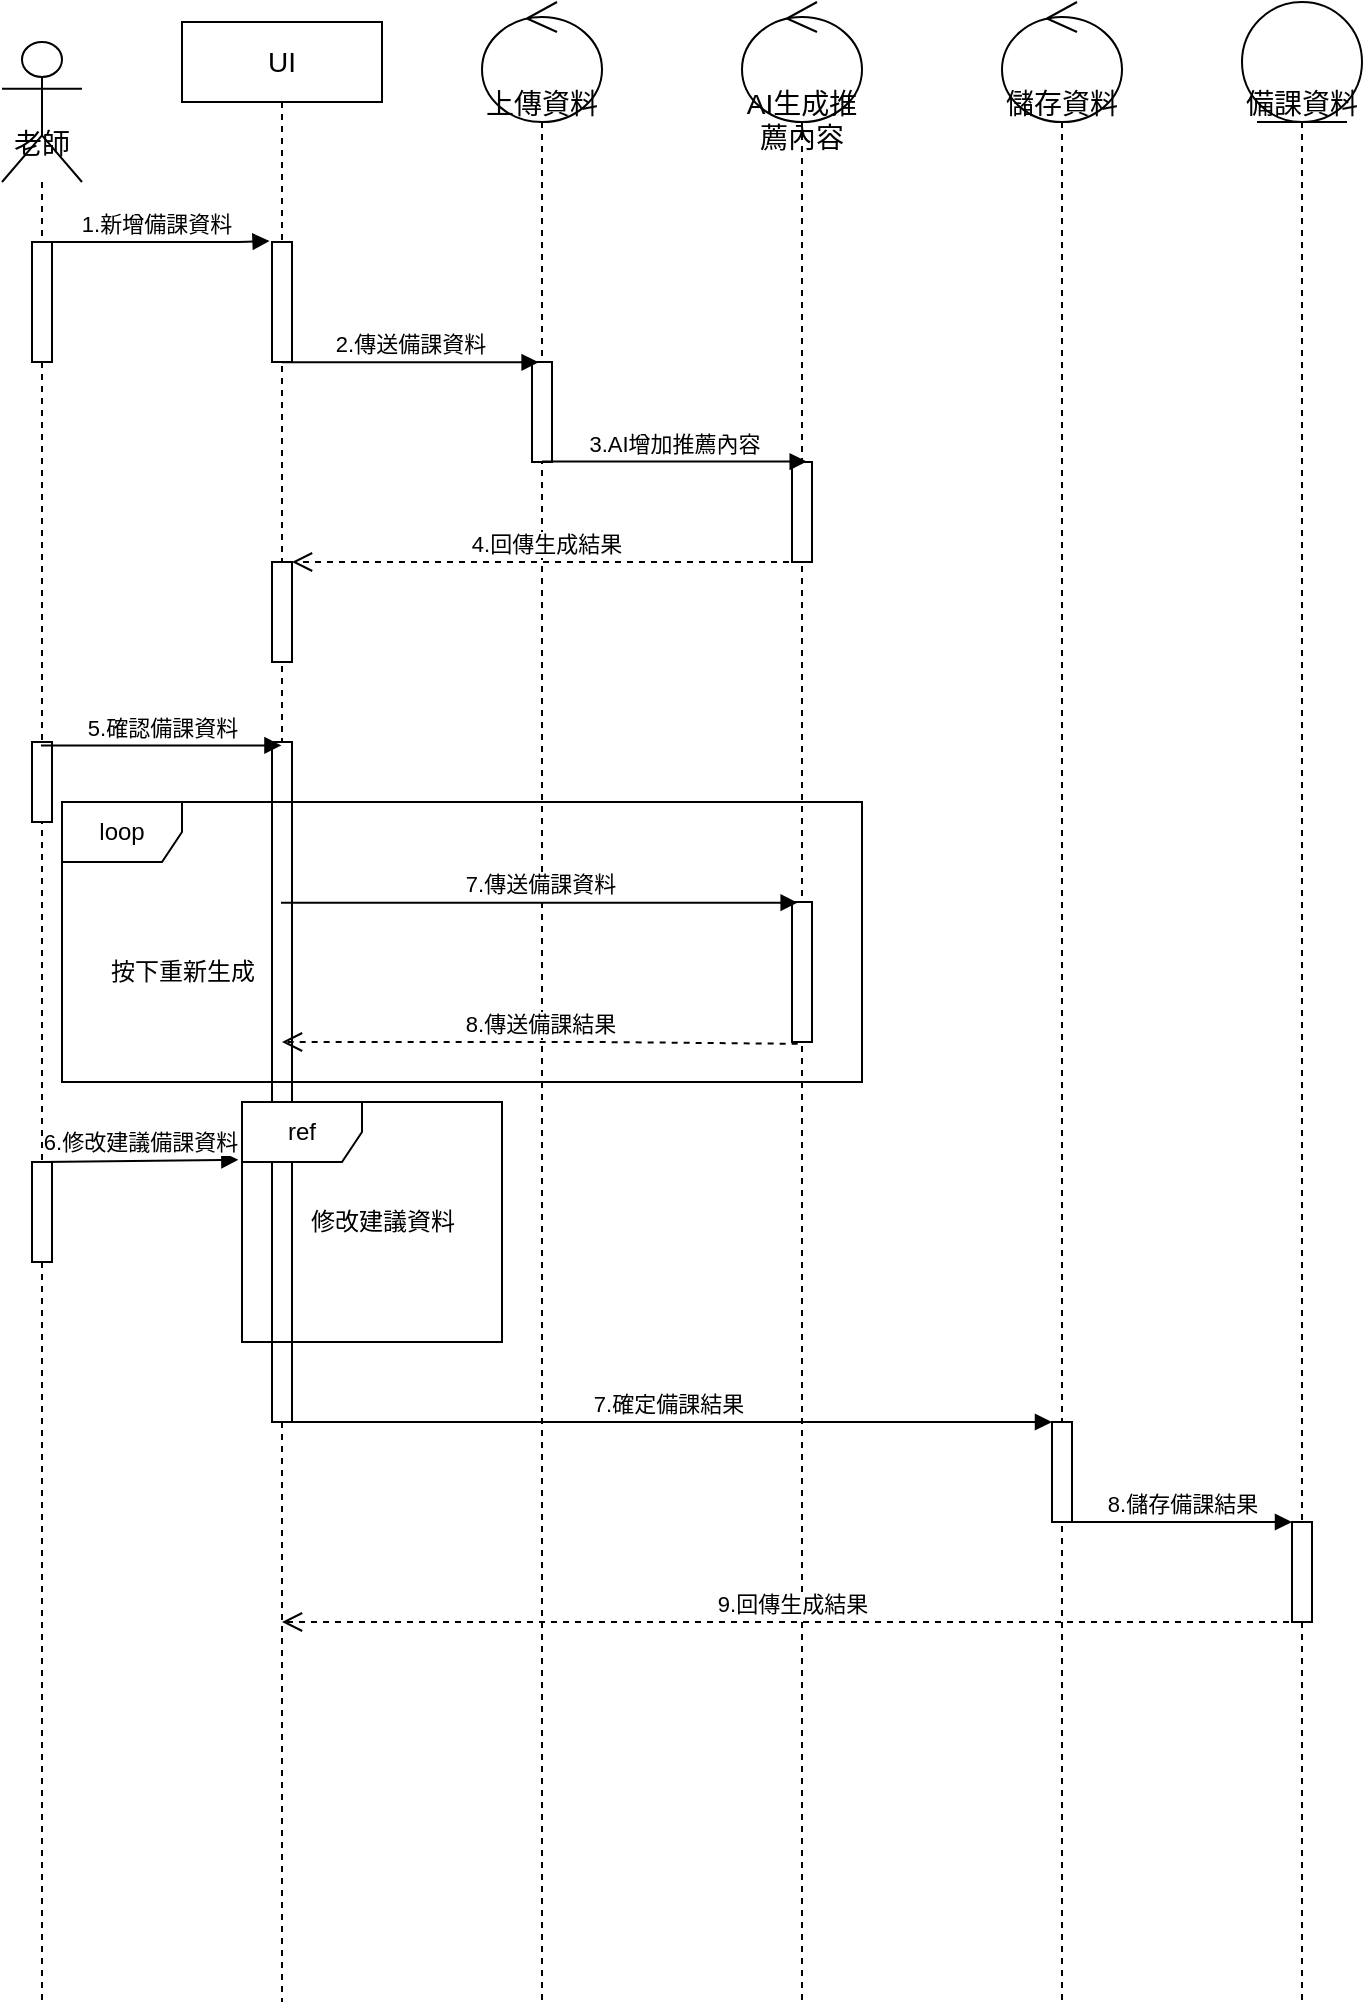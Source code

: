 <mxfile>
    <diagram name="第 1 页" id="_kCn5gWWrIlWfqqUU_DX">
        <mxGraphModel dx="1090" dy="731" grid="1" gridSize="10" guides="1" tooltips="1" connect="1" arrows="1" fold="1" page="1" pageScale="1" pageWidth="1100" pageHeight="1700" math="0" shadow="0">
            <root>
                <mxCell id="0"/>
                <mxCell id="1" parent="0"/>
                <mxCell id="6" value="&lt;font style=&quot;font-size: 14px;&quot;&gt;老師&lt;/font&gt;" style="shape=umlLifeline;participant=umlActor;perimeter=lifelinePerimeter;whiteSpace=wrap;html=1;container=1;collapsible=0;recursiveResize=0;verticalAlign=top;spacingTop=36;outlineConnect=0;size=70;" parent="1" vertex="1">
                    <mxGeometry x="130" y="100" width="40" height="980" as="geometry"/>
                </mxCell>
                <mxCell id="48" value="" style="html=1;points=[];perimeter=orthogonalPerimeter;" vertex="1" parent="6">
                    <mxGeometry x="15" y="100" width="10" height="60" as="geometry"/>
                </mxCell>
                <mxCell id="49" value="" style="html=1;points=[];perimeter=orthogonalPerimeter;" vertex="1" parent="6">
                    <mxGeometry x="15" y="350" width="10" height="40" as="geometry"/>
                </mxCell>
                <mxCell id="50" value="" style="html=1;points=[];perimeter=orthogonalPerimeter;" vertex="1" parent="6">
                    <mxGeometry x="15" y="560" width="10" height="50" as="geometry"/>
                </mxCell>
                <mxCell id="8" value="UI" style="shape=umlLifeline;perimeter=lifelinePerimeter;whiteSpace=wrap;html=1;container=1;collapsible=0;recursiveResize=0;outlineConnect=0;fontSize=14;" parent="1" vertex="1">
                    <mxGeometry x="220" y="90" width="100" height="990" as="geometry"/>
                </mxCell>
                <mxCell id="15" value="" style="html=1;points=[];perimeter=orthogonalPerimeter;" parent="8" vertex="1">
                    <mxGeometry x="45" y="110" width="10" height="60" as="geometry"/>
                </mxCell>
                <mxCell id="24" value="" style="html=1;points=[];perimeter=orthogonalPerimeter;" parent="8" vertex="1">
                    <mxGeometry x="45" y="270" width="10" height="50" as="geometry"/>
                </mxCell>
                <mxCell id="27" value="" style="html=1;points=[];perimeter=orthogonalPerimeter;" parent="8" vertex="1">
                    <mxGeometry x="45" y="360" width="10" height="340" as="geometry"/>
                </mxCell>
                <mxCell id="9" value="上傳資料" style="shape=umlLifeline;participant=umlControl;perimeter=lifelinePerimeter;whiteSpace=wrap;html=1;container=1;collapsible=0;recursiveResize=0;verticalAlign=top;spacingTop=36;outlineConnect=0;fontSize=14;size=60;align=center;" parent="1" vertex="1">
                    <mxGeometry x="370" y="80" width="60" height="1000" as="geometry"/>
                </mxCell>
                <mxCell id="17" value="" style="html=1;points=[];perimeter=orthogonalPerimeter;" parent="9" vertex="1">
                    <mxGeometry x="25" y="180" width="10" height="50" as="geometry"/>
                </mxCell>
                <mxCell id="10" value="AI生成推薦內容" style="shape=umlLifeline;participant=umlControl;perimeter=lifelinePerimeter;whiteSpace=wrap;html=1;container=1;collapsible=0;recursiveResize=0;verticalAlign=top;spacingTop=36;outlineConnect=0;fontSize=14;size=60;align=center;" parent="1" vertex="1">
                    <mxGeometry x="500" y="80" width="60" height="1000" as="geometry"/>
                </mxCell>
                <mxCell id="19" value="" style="html=1;points=[];perimeter=orthogonalPerimeter;" parent="10" vertex="1">
                    <mxGeometry x="25" y="230" width="10" height="50" as="geometry"/>
                </mxCell>
                <mxCell id="30" value="" style="html=1;points=[];perimeter=orthogonalPerimeter;" parent="10" vertex="1">
                    <mxGeometry x="25" y="450" width="10" height="70" as="geometry"/>
                </mxCell>
                <mxCell id="11" value="儲存資料" style="shape=umlLifeline;participant=umlControl;perimeter=lifelinePerimeter;whiteSpace=wrap;html=1;container=1;collapsible=0;recursiveResize=0;verticalAlign=top;spacingTop=36;outlineConnect=0;fontSize=14;size=60;align=center;" parent="1" vertex="1">
                    <mxGeometry x="630" y="80" width="60" height="1000" as="geometry"/>
                </mxCell>
                <mxCell id="36" value="" style="html=1;points=[];perimeter=orthogonalPerimeter;" parent="11" vertex="1">
                    <mxGeometry x="25" y="710" width="10" height="50" as="geometry"/>
                </mxCell>
                <mxCell id="12" value="備課資料" style="shape=umlLifeline;participant=umlEntity;perimeter=lifelinePerimeter;whiteSpace=wrap;html=1;container=1;collapsible=0;recursiveResize=0;verticalAlign=top;spacingTop=36;outlineConnect=0;fontSize=14;size=60;" parent="1" vertex="1">
                    <mxGeometry x="750" y="80" width="60" height="1000" as="geometry"/>
                </mxCell>
                <mxCell id="37" value="" style="html=1;points=[];perimeter=orthogonalPerimeter;" parent="12" vertex="1">
                    <mxGeometry x="25" y="760" width="10" height="50" as="geometry"/>
                </mxCell>
                <mxCell id="14" value="1.新增備課資料" style="html=1;verticalAlign=bottom;startArrow=none;startFill=0;endArrow=block;startSize=8;entryX=-0.122;entryY=-0.009;entryDx=0;entryDy=0;entryPerimeter=0;" parent="1" source="6" target="15" edge="1">
                    <mxGeometry width="60" relative="1" as="geometry">
                        <mxPoint x="200" y="200" as="sourcePoint"/>
                        <mxPoint x="260" y="200" as="targetPoint"/>
                        <Array as="points">
                            <mxPoint x="250" y="200"/>
                        </Array>
                    </mxGeometry>
                </mxCell>
                <mxCell id="16" value="2.傳送備課資料" style="html=1;verticalAlign=bottom;startArrow=none;startFill=0;endArrow=block;startSize=8;entryX=0.33;entryY=0.003;entryDx=0;entryDy=0;entryPerimeter=0;" parent="1" source="8" target="17" edge="1">
                    <mxGeometry width="60" relative="1" as="geometry">
                        <mxPoint x="300" y="260" as="sourcePoint"/>
                        <mxPoint x="360" y="260" as="targetPoint"/>
                    </mxGeometry>
                </mxCell>
                <mxCell id="20" value="3.AI增加推薦內容" style="html=1;verticalAlign=bottom;startArrow=none;startFill=0;endArrow=block;startSize=8;entryX=0.735;entryY=-0.004;entryDx=0;entryDy=0;entryPerimeter=0;" parent="1" source="9" target="19" edge="1">
                    <mxGeometry width="60" relative="1" as="geometry">
                        <mxPoint x="440" y="309" as="sourcePoint"/>
                        <mxPoint x="568.8" y="309" as="targetPoint"/>
                    </mxGeometry>
                </mxCell>
                <mxCell id="22" value="4.回傳生成結果" style="html=1;verticalAlign=bottom;endArrow=open;dashed=1;endSize=8;" parent="1" source="10" target="24" edge="1">
                    <mxGeometry relative="1" as="geometry">
                        <mxPoint x="490" y="360" as="sourcePoint"/>
                        <mxPoint x="330" y="360" as="targetPoint"/>
                        <Array as="points">
                            <mxPoint x="450" y="360"/>
                        </Array>
                    </mxGeometry>
                </mxCell>
                <mxCell id="26" value="5.確認備課資料" style="html=1;verticalAlign=bottom;startArrow=none;startFill=0;endArrow=block;startSize=8;entryX=0.473;entryY=0.005;entryDx=0;entryDy=0;entryPerimeter=0;" parent="1" target="27" edge="1">
                    <mxGeometry width="60" relative="1" as="geometry">
                        <mxPoint x="149.5" y="451.7" as="sourcePoint"/>
                        <mxPoint x="230" y="450" as="targetPoint"/>
                    </mxGeometry>
                </mxCell>
                <mxCell id="29" value="7.傳送備課資料" style="html=1;verticalAlign=bottom;startArrow=none;startFill=0;endArrow=block;startSize=8;entryX=0.283;entryY=0.005;entryDx=0;entryDy=0;entryPerimeter=0;" parent="1" target="30" edge="1">
                    <mxGeometry x="0.0" width="60" relative="1" as="geometry">
                        <mxPoint x="269.5" y="530.35" as="sourcePoint"/>
                        <mxPoint x="500" y="530" as="targetPoint"/>
                        <mxPoint as="offset"/>
                    </mxGeometry>
                </mxCell>
                <mxCell id="31" value="loop" style="shape=umlFrame;whiteSpace=wrap;html=1;" parent="1" vertex="1">
                    <mxGeometry x="160" y="480" width="400" height="140" as="geometry"/>
                </mxCell>
                <mxCell id="34" value="按下重新生成" style="text;html=1;align=center;verticalAlign=middle;resizable=0;points=[];autosize=1;strokeColor=none;fillColor=none;" parent="1" vertex="1">
                    <mxGeometry x="170" y="550" width="100" height="30" as="geometry"/>
                </mxCell>
                <mxCell id="35" value="7.確定備課結果" style="html=1;verticalAlign=bottom;startArrow=none;startFill=0;endArrow=block;startSize=8;" parent="1" target="36" edge="1">
                    <mxGeometry x="0.001" width="60" relative="1" as="geometry">
                        <mxPoint x="269.5" y="790" as="sourcePoint"/>
                        <mxPoint x="610" y="670" as="targetPoint"/>
                        <mxPoint as="offset"/>
                    </mxGeometry>
                </mxCell>
                <mxCell id="38" value="8.儲存備課結果" style="html=1;verticalAlign=bottom;startArrow=none;startFill=0;endArrow=block;startSize=8;" parent="1" source="36" target="37" edge="1">
                    <mxGeometry width="60" relative="1" as="geometry">
                        <mxPoint x="320" y="720" as="sourcePoint"/>
                        <mxPoint x="705.5" y="720" as="targetPoint"/>
                    </mxGeometry>
                </mxCell>
                <mxCell id="42" value="8.傳送備課結果" style="html=1;verticalAlign=bottom;endArrow=open;dashed=1;endSize=8;exitX=0.283;exitY=1.013;exitDx=0;exitDy=0;exitPerimeter=0;" edge="1" parent="1" source="30">
                    <mxGeometry relative="1" as="geometry">
                        <mxPoint x="507.25" y="600" as="sourcePoint"/>
                        <mxPoint x="270" y="600" as="targetPoint"/>
                        <Array as="points">
                            <mxPoint x="427.75" y="600"/>
                        </Array>
                    </mxGeometry>
                </mxCell>
                <mxCell id="44" value="9.回傳生成結果" style="html=1;verticalAlign=bottom;endArrow=open;dashed=1;endSize=8;" edge="1" parent="1">
                    <mxGeometry relative="1" as="geometry">
                        <mxPoint x="779.5" y="890" as="sourcePoint"/>
                        <mxPoint x="270" y="890" as="targetPoint"/>
                        <Array as="points">
                            <mxPoint x="625" y="890"/>
                        </Array>
                    </mxGeometry>
                </mxCell>
                <mxCell id="45" value="ref" style="shape=umlFrame;whiteSpace=wrap;html=1;" vertex="1" parent="1">
                    <mxGeometry x="250" y="630" width="130" height="120" as="geometry"/>
                </mxCell>
                <mxCell id="47" value="6.修改建議備課資料" style="html=1;verticalAlign=bottom;startArrow=none;startFill=0;endArrow=block;startSize=8;exitX=0.5;exitY=0;exitDx=0;exitDy=0;exitPerimeter=0;entryX=-0.014;entryY=0.241;entryDx=0;entryDy=0;entryPerimeter=0;" edge="1" parent="1" source="50" target="45">
                    <mxGeometry width="60" relative="1" as="geometry">
                        <mxPoint x="160" y="660" as="sourcePoint"/>
                        <mxPoint x="230" y="660" as="targetPoint"/>
                    </mxGeometry>
                </mxCell>
                <mxCell id="51" value="修改建議資料" style="text;html=1;align=center;verticalAlign=middle;resizable=0;points=[];autosize=1;strokeColor=none;fillColor=none;" vertex="1" parent="1">
                    <mxGeometry x="270" y="675" width="100" height="30" as="geometry"/>
                </mxCell>
            </root>
        </mxGraphModel>
    </diagram>
</mxfile>